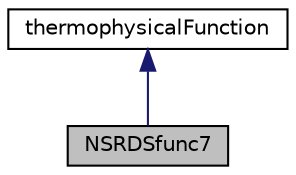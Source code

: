 digraph "NSRDSfunc7"
{
  bgcolor="transparent";
  edge [fontname="Helvetica",fontsize="10",labelfontname="Helvetica",labelfontsize="10"];
  node [fontname="Helvetica",fontsize="10",shape=record];
  Node1 [label="NSRDSfunc7",height=0.2,width=0.4,color="black", fillcolor="grey75", style="filled", fontcolor="black"];
  Node2 -> Node1 [dir="back",color="midnightblue",fontsize="10",style="solid",fontname="Helvetica"];
  Node2 [label="thermophysicalFunction",height=0.2,width=0.4,color="black",URL="$a02683.html",tooltip="Abstract base class for thermo-physical functions. "];
}
